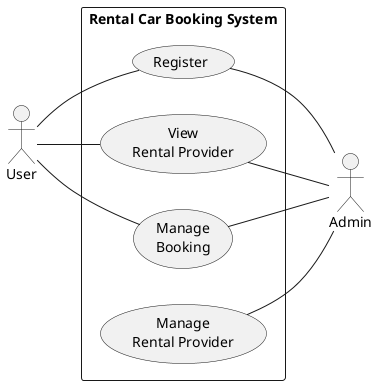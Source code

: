 @startuml BanDekDek System Use Case Diagram
left to right direction
actor "User" as user 
rectangle "Rental Car Booking System" as RentalCarBookingSystem {
    usecase "Register" as register
    usecase "View\nRental Provider" as viewRental
    usecase "Manage\nBooking" as manageBooking
    usecase "Manage\nRental Provider" as manageRental
}

user -- register
user -- viewRental
user -- manageBooking

actor "Admin" as admin 
register -- admin
manageRental -- admin
manageBooking -- admin
viewRental -- admin

@enduml